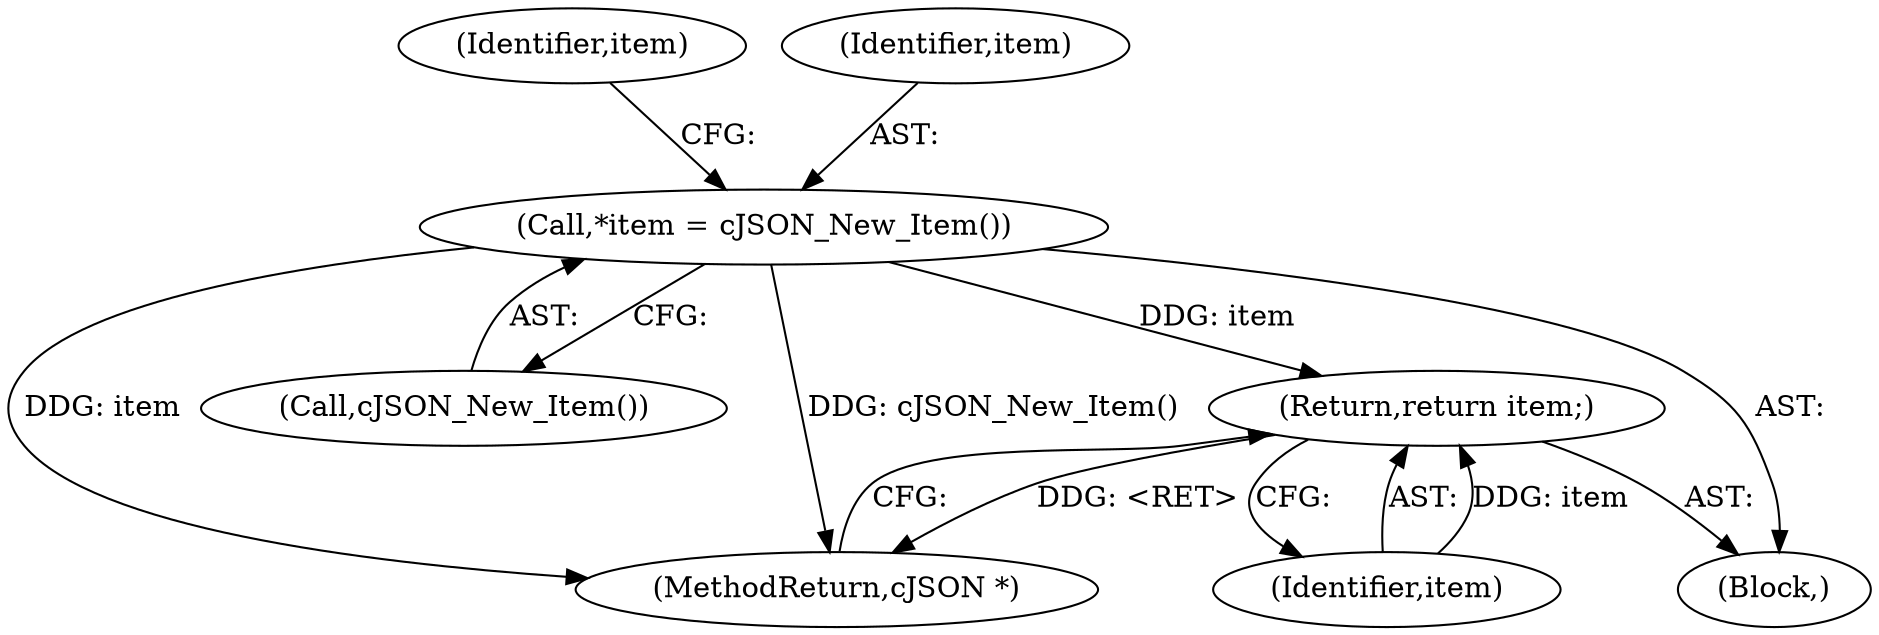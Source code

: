 digraph "1_iperf_91f2fa59e8ed80dfbf400add0164ee0e508e412a_3@pointer" {
"1000104" [label="(Call,*item = cJSON_New_Item())"];
"1000114" [label="(Return,return item;)"];
"1000114" [label="(Return,return item;)"];
"1000106" [label="(Call,cJSON_New_Item())"];
"1000115" [label="(Identifier,item)"];
"1000116" [label="(MethodReturn,cJSON *)"];
"1000108" [label="(Identifier,item)"];
"1000105" [label="(Identifier,item)"];
"1000104" [label="(Call,*item = cJSON_New_Item())"];
"1000102" [label="(Block,)"];
"1000104" -> "1000102"  [label="AST: "];
"1000104" -> "1000106"  [label="CFG: "];
"1000105" -> "1000104"  [label="AST: "];
"1000106" -> "1000104"  [label="AST: "];
"1000108" -> "1000104"  [label="CFG: "];
"1000104" -> "1000116"  [label="DDG: item"];
"1000104" -> "1000116"  [label="DDG: cJSON_New_Item()"];
"1000104" -> "1000114"  [label="DDG: item"];
"1000114" -> "1000102"  [label="AST: "];
"1000114" -> "1000115"  [label="CFG: "];
"1000115" -> "1000114"  [label="AST: "];
"1000116" -> "1000114"  [label="CFG: "];
"1000114" -> "1000116"  [label="DDG: <RET>"];
"1000115" -> "1000114"  [label="DDG: item"];
}
